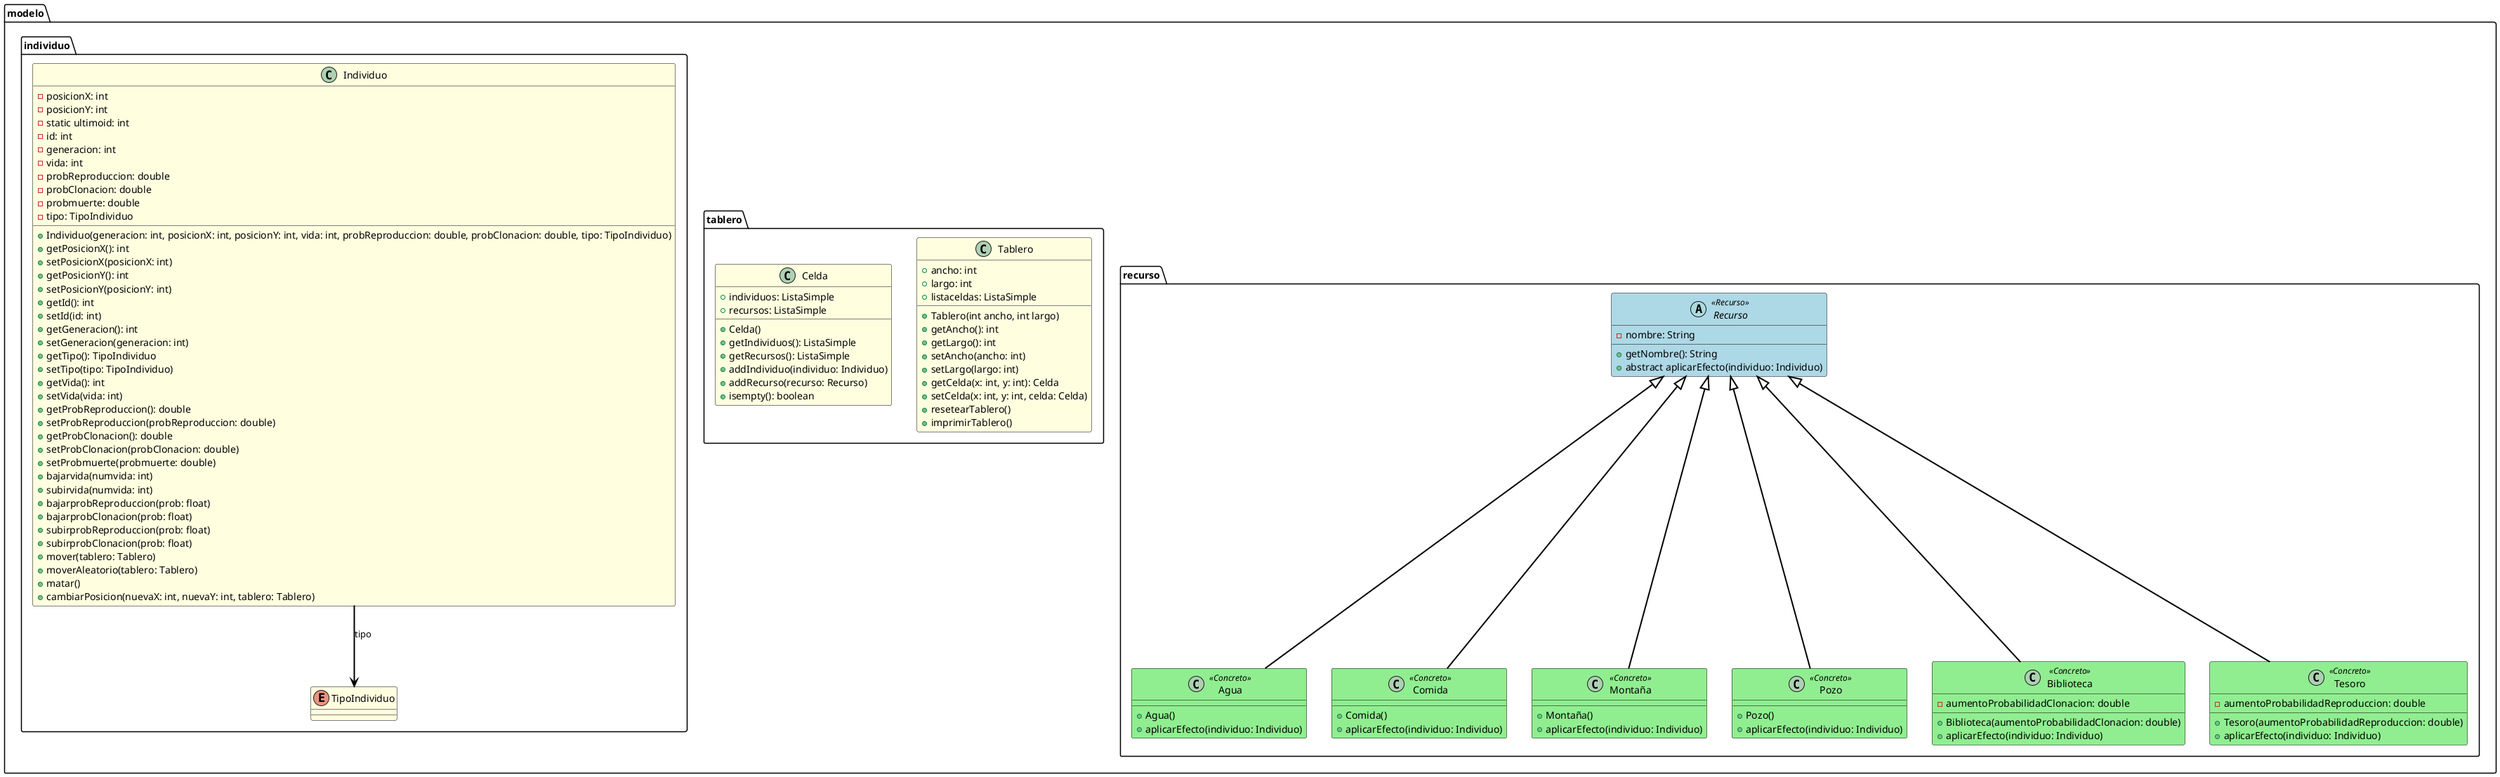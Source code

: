 @startuml
skinparam class {
    BackgroundColor<<Recurso>> LightBlue
    BorderColor<<Recurso>> Black
    BackgroundColor<<Concreto>> LightGreen
    BorderColor<<Concreto>> Black
    ArrowColor Black
    ArrowThickness 2
    LineColor Black
    LineThickness 2
}

folder modelo {
    folder recurso {
        abstract class Recurso <<Recurso>> {
            - nombre: String
            + getNombre(): String
            + abstract aplicarEfecto(individuo: Individuo)
        }
        class Agua <<Concreto>> {
            +Agua()
            + aplicarEfecto(individuo: Individuo)
        }
        class Comida <<Concreto>> {
            +Comida()
            + aplicarEfecto(individuo: Individuo)
        }
        class Montaña <<Concreto>> {
            +Montaña()
            + aplicarEfecto(individuo: Individuo)
        }
        class Pozo <<Concreto>> {
            +Pozo()
            + aplicarEfecto(individuo: Individuo)
        }
        class Biblioteca <<Concreto>> {
            - aumentoProbabilidadClonacion: double
            + Biblioteca(aumentoProbabilidadClonacion: double)
            + aplicarEfecto(individuo: Individuo)
        }
        class Tesoro <<Concreto>> {
            - aumentoProbabilidadReproduccion: double
            + Tesoro(aumentoProbabilidadReproduccion: double)
            + aplicarEfecto(individuo: Individuo)
        }

        Recurso <|-- Agua
        Recurso <|-- Comida
        Recurso <|-- Montaña
        Recurso <|-- Pozo
        Recurso <|-- Biblioteca
        Recurso <|-- Tesoro
    }

    folder tablero {
        class Tablero {
            + ancho: int
            + largo: int
            + listaceldas: ListaSimple
            + Tablero(int ancho, int largo)
            + getAncho(): int
            + getLargo(): int
            + setAncho(ancho: int)
            + setLargo(largo: int)
            + getCelda(x: int, y: int): Celda
            + setCelda(x: int, y: int, celda: Celda)
            + resetearTablero()
            + imprimirTablero()
        }

        class Celda {
            + individuos: ListaSimple
            + recursos: ListaSimple
            + Celda()
            + getIndividuos(): ListaSimple
            + getRecursos(): ListaSimple
            + addIndividuo(individuo: Individuo)
            + addRecurso(recurso: Recurso)
            + isempty(): boolean
        }
    }
skinparam class {
    BackgroundColor LightYellow
    BorderColor Black
    ArrowColor Black
    ArrowThickness 2
    LineColor Black
    LineThickness 2
}

folder individuo {
    class Individuo {
        - posicionX: int
        - posicionY: int
        - static ultimoid: int
        - id: int
        - generacion: int
        - vida: int
        - probReproduccion: double
        - probClonacion: double
        - probmuerte: double
        - tipo: TipoIndividuo
        + Individuo(generacion: int, posicionX: int, posicionY: int, vida: int, probReproduccion: double, probClonacion: double, tipo: TipoIndividuo)
        + getPosicionX(): int
        + setPosicionX(posicionX: int)
        + getPosicionY(): int
        + setPosicionY(posicionY: int)
        + getId(): int
        + setId(id: int)
        + getGeneracion(): int
        + setGeneracion(generacion: int)
        + getTipo(): TipoIndividuo
        + setTipo(tipo: TipoIndividuo)
        + getVida(): int
        + setVida(vida: int)
        + getProbReproduccion(): double
        + setProbReproduccion(probReproduccion: double)
        + getProbClonacion(): double
        + setProbClonacion(probClonacion: double)
        + setProbmuerte(probmuerte: double)
        + bajarvida(numvida: int)
        + subirvida(numvida: int)
        + bajarprobReproduccion(prob: float)
        + bajarprobClonacion(prob: float)
        + subirprobReproduccion(prob: float)
        + subirprobClonacion(prob: float)
        + mover(tablero: Tablero)
        + moverAleatorio(tablero: Tablero)
        + matar()
        + cambiarPosicion(nuevaX: int, nuevaY: int, tablero: Tablero)
    }

    enum TipoIndividuo {
    }

    Individuo --> TipoIndividuo : tipo
}
}
@enduml





@enduml